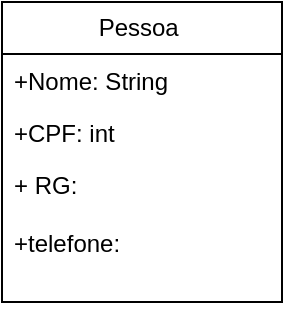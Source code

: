 <mxfile version="21.3.6" type="device">
  <diagram name="Página-1" id="lOYz_fzycnYnpUYSASoO">
    <mxGraphModel dx="2261" dy="1965" grid="1" gridSize="10" guides="1" tooltips="1" connect="1" arrows="1" fold="1" page="1" pageScale="1" pageWidth="827" pageHeight="1169" math="0" shadow="0">
      <root>
        <mxCell id="0" />
        <mxCell id="1" parent="0" />
        <mxCell id="mekKrN5qXgFhudSSx80E-9" value="Pessoa&amp;nbsp;" style="swimlane;fontStyle=0;childLayout=stackLayout;horizontal=1;startSize=26;fillColor=none;horizontalStack=0;resizeParent=1;resizeParentMax=0;resizeLast=0;collapsible=1;marginBottom=0;whiteSpace=wrap;html=1;" vertex="1" parent="1">
          <mxGeometry x="-290" y="-150" width="140" height="150" as="geometry" />
        </mxCell>
        <mxCell id="mekKrN5qXgFhudSSx80E-10" value="+Nome: String" style="text;strokeColor=none;fillColor=none;align=left;verticalAlign=top;spacingLeft=4;spacingRight=4;overflow=hidden;rotatable=0;points=[[0,0.5],[1,0.5]];portConstraint=eastwest;whiteSpace=wrap;html=1;" vertex="1" parent="mekKrN5qXgFhudSSx80E-9">
          <mxGeometry y="26" width="140" height="26" as="geometry" />
        </mxCell>
        <mxCell id="mekKrN5qXgFhudSSx80E-11" value="+CPF: int&amp;nbsp;" style="text;strokeColor=none;fillColor=none;align=left;verticalAlign=top;spacingLeft=4;spacingRight=4;overflow=hidden;rotatable=0;points=[[0,0.5],[1,0.5]];portConstraint=eastwest;whiteSpace=wrap;html=1;" vertex="1" parent="mekKrN5qXgFhudSSx80E-9">
          <mxGeometry y="52" width="140" height="26" as="geometry" />
        </mxCell>
        <mxCell id="mekKrN5qXgFhudSSx80E-12" value="+ RG:&lt;br&gt;&lt;br&gt;+telefone:" style="text;strokeColor=none;fillColor=none;align=left;verticalAlign=top;spacingLeft=4;spacingRight=4;overflow=hidden;rotatable=0;points=[[0,0.5],[1,0.5]];portConstraint=eastwest;whiteSpace=wrap;html=1;" vertex="1" parent="mekKrN5qXgFhudSSx80E-9">
          <mxGeometry y="78" width="140" height="72" as="geometry" />
        </mxCell>
      </root>
    </mxGraphModel>
  </diagram>
</mxfile>
